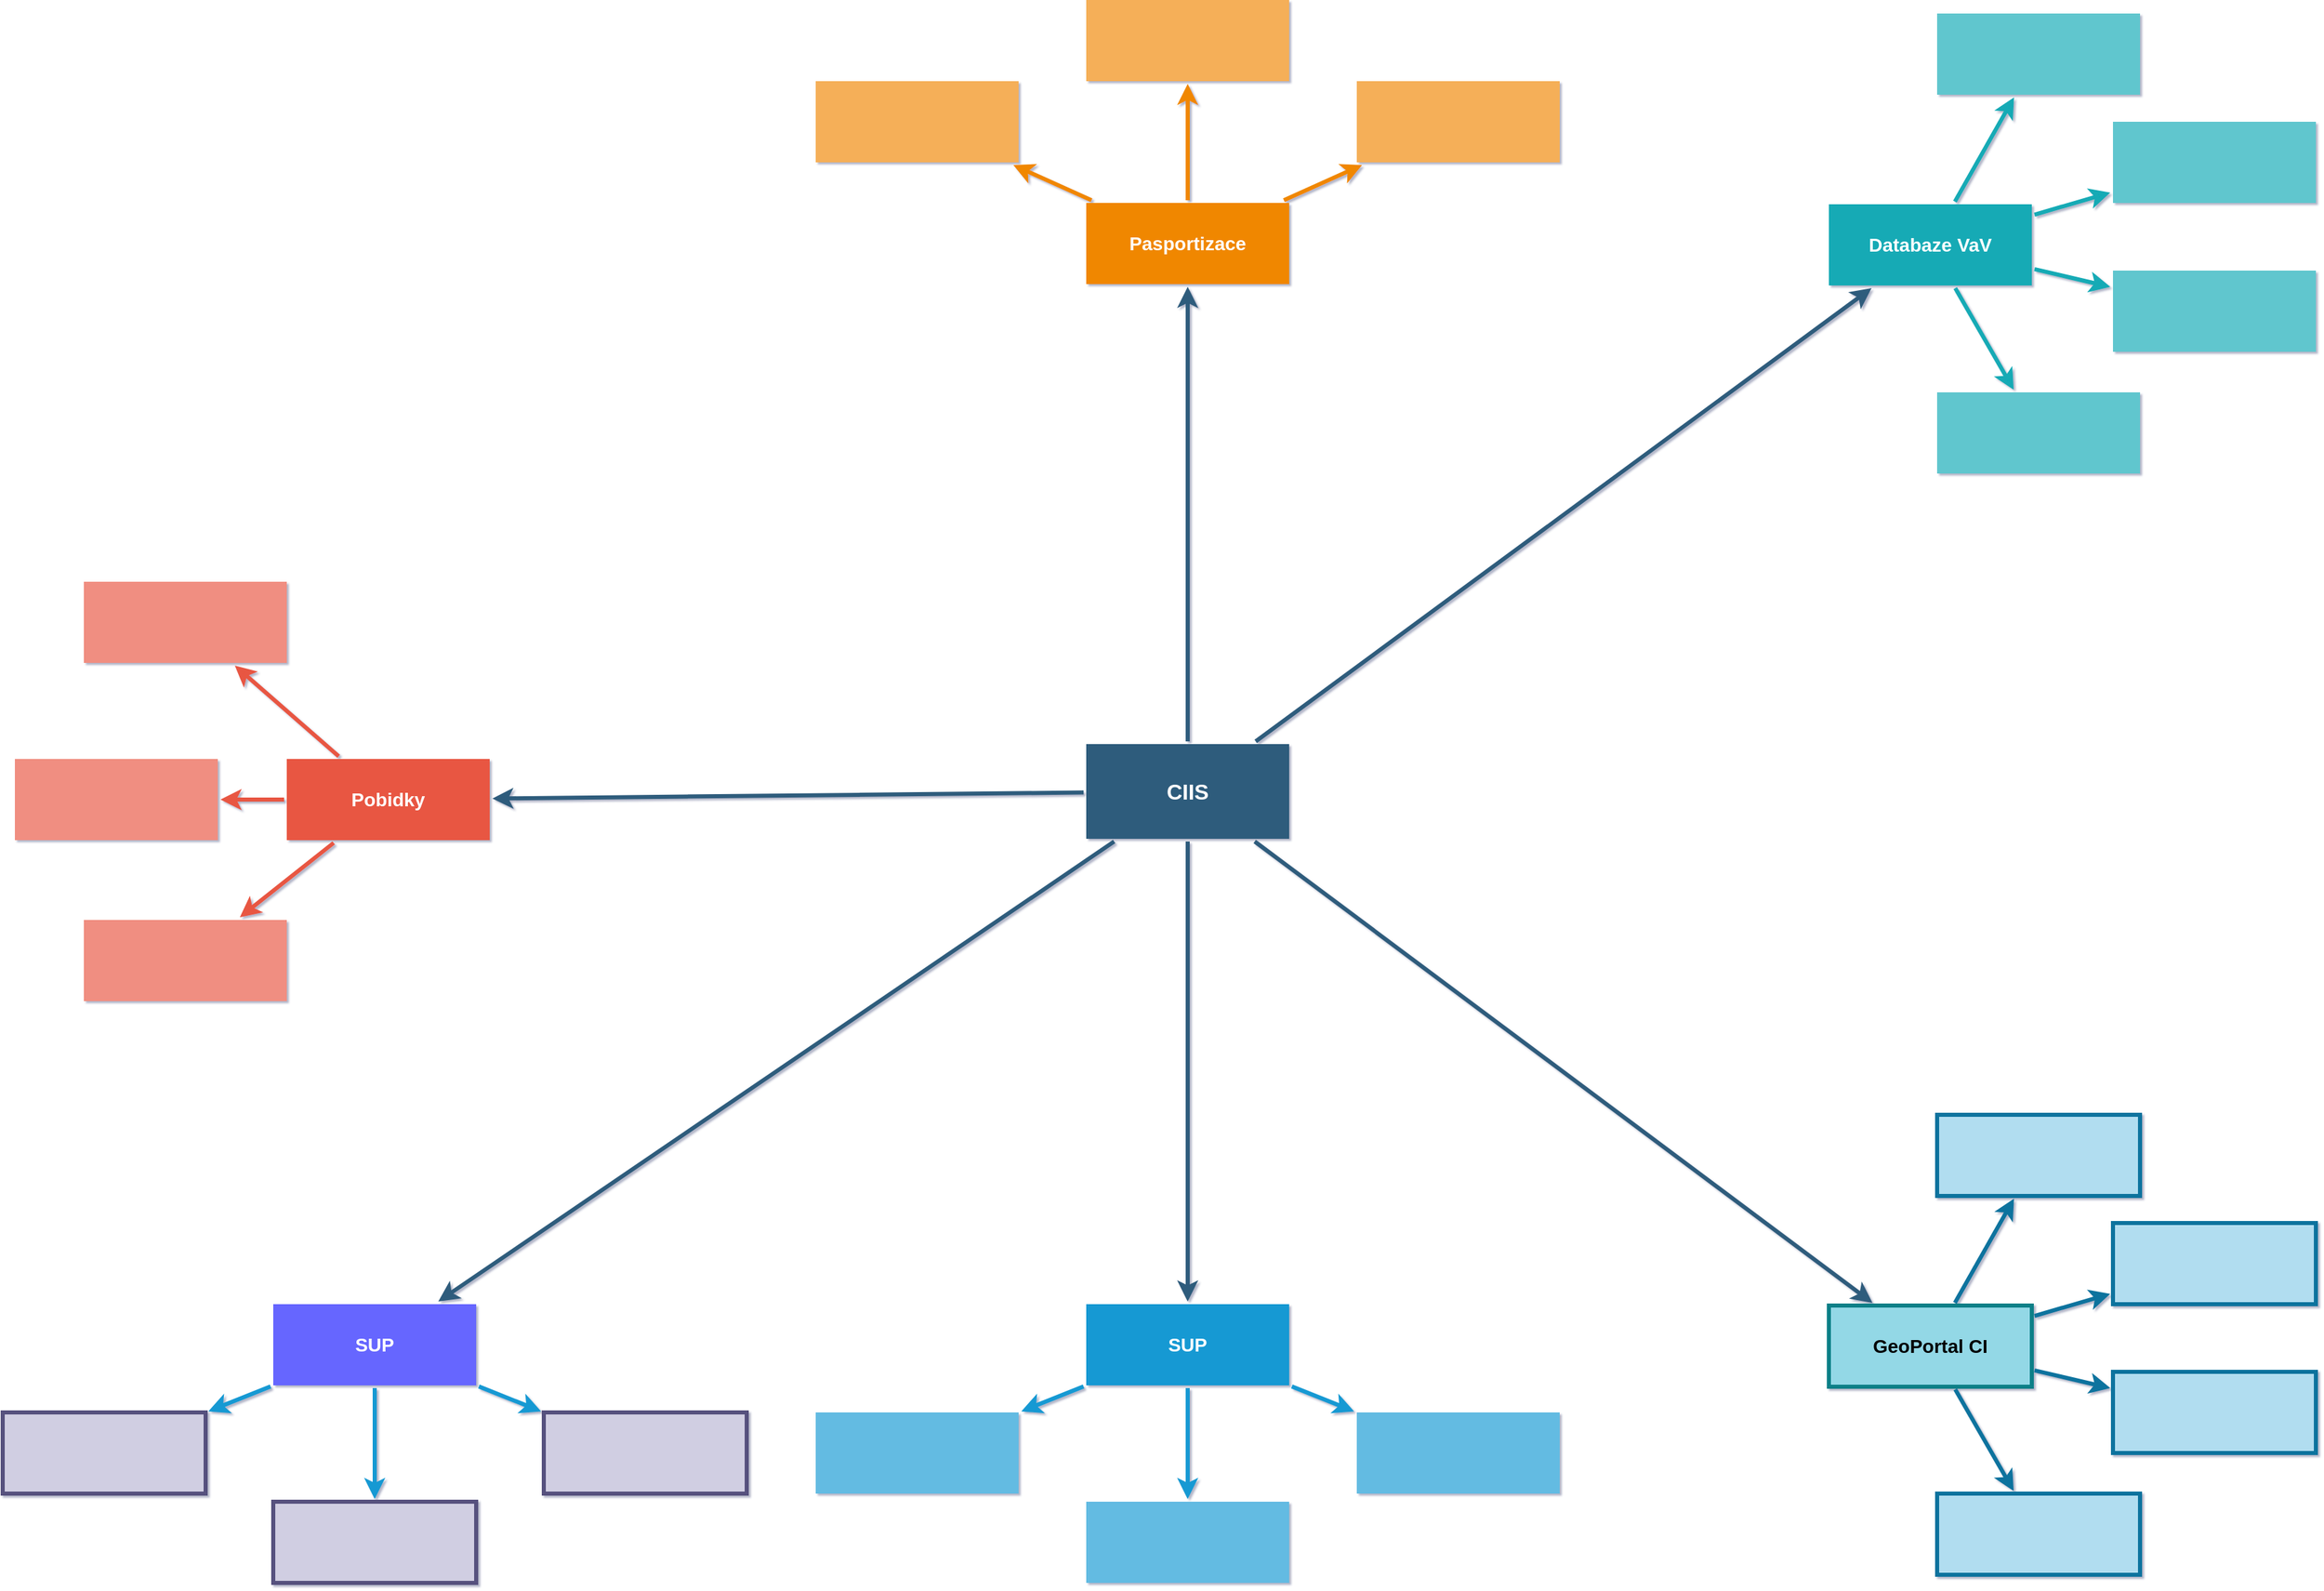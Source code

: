 <mxfile version="16.5.3" type="github">
  <diagram id="6a731a19-8d31-9384-78a2-239565b7b9f0" name="Page-1">
    <mxGraphModel dx="2370" dy="1323" grid="1" gridSize="10" guides="1" tooltips="1" connect="1" arrows="1" fold="1" page="1" pageScale="1" pageWidth="4681" pageHeight="3300" background="none" math="0" shadow="1">
      <root>
        <mxCell id="0" />
        <mxCell id="1" parent="0" />
        <mxCell id="1745" value="" style="edgeStyle=none;rounded=0;jumpStyle=none;html=1;shadow=0;labelBackgroundColor=none;startArrow=none;startFill=0;endArrow=classic;endFill=1;jettySize=auto;orthogonalLoop=1;strokeColor=#2F5B7C;strokeWidth=3;fontFamily=Helvetica;fontSize=16;fontColor=#23445D;spacing=5;" parent="1" source="1749" target="1764" edge="1">
          <mxGeometry relative="1" as="geometry" />
        </mxCell>
        <mxCell id="1746" value="" style="edgeStyle=none;rounded=0;jumpStyle=none;html=1;shadow=0;labelBackgroundColor=none;startArrow=none;startFill=0;endArrow=classic;endFill=1;jettySize=auto;orthogonalLoop=1;strokeColor=#2F5B7C;strokeWidth=3;fontFamily=Helvetica;fontSize=16;fontColor=#23445D;spacing=5;" parent="1" source="1749" target="1771" edge="1">
          <mxGeometry relative="1" as="geometry" />
        </mxCell>
        <mxCell id="1747" value="" style="edgeStyle=none;rounded=0;jumpStyle=none;html=1;shadow=0;labelBackgroundColor=none;startArrow=none;startFill=0;endArrow=classic;endFill=1;jettySize=auto;orthogonalLoop=1;strokeColor=#2F5B7C;strokeWidth=3;fontFamily=Helvetica;fontSize=16;fontColor=#23445D;spacing=5;" parent="1" source="1749" target="1760" edge="1">
          <mxGeometry relative="1" as="geometry" />
        </mxCell>
        <mxCell id="1748" value="" style="edgeStyle=none;rounded=0;jumpStyle=none;html=1;shadow=0;labelBackgroundColor=none;startArrow=none;startFill=0;endArrow=classic;endFill=1;jettySize=auto;orthogonalLoop=1;strokeColor=#2F5B7C;strokeWidth=3;fontFamily=Helvetica;fontSize=16;fontColor=#23445D;spacing=5;" parent="1" source="1749" target="1753" edge="1">
          <mxGeometry relative="1" as="geometry" />
        </mxCell>
        <mxCell id="1749" value="CIIS" style="rounded=0;whiteSpace=wrap;html=1;shadow=0;labelBackgroundColor=none;strokeColor=none;strokeWidth=3;fillColor=#2F5B7C;fontFamily=Helvetica;fontSize=16;fontColor=#FFFFFF;align=center;fontStyle=1;spacing=5;arcSize=7;perimeterSpacing=2;" parent="1" vertex="1">
          <mxGeometry x="1911" y="1030" width="150" height="70" as="geometry" />
        </mxCell>
        <mxCell id="1750" value="" style="edgeStyle=none;rounded=0;jumpStyle=none;html=1;shadow=0;labelBackgroundColor=none;startArrow=none;startFill=0;jettySize=auto;orthogonalLoop=1;strokeColor=#E85642;strokeWidth=3;fontFamily=Helvetica;fontSize=14;fontColor=#FFFFFF;spacing=5;fontStyle=1;fillColor=#b0e3e6;" parent="1" source="1753" target="1756" edge="1">
          <mxGeometry relative="1" as="geometry" />
        </mxCell>
        <mxCell id="1751" value="" style="edgeStyle=none;rounded=0;jumpStyle=none;html=1;shadow=0;labelBackgroundColor=none;startArrow=none;startFill=0;jettySize=auto;orthogonalLoop=1;strokeColor=#E85642;strokeWidth=3;fontFamily=Helvetica;fontSize=14;fontColor=#FFFFFF;spacing=5;fontStyle=1;fillColor=#b0e3e6;" parent="1" source="1753" target="1755" edge="1">
          <mxGeometry relative="1" as="geometry" />
        </mxCell>
        <mxCell id="1752" value="" style="edgeStyle=none;rounded=0;jumpStyle=none;html=1;shadow=0;labelBackgroundColor=none;startArrow=none;startFill=0;jettySize=auto;orthogonalLoop=1;strokeColor=#E85642;strokeWidth=3;fontFamily=Helvetica;fontSize=14;fontColor=#FFFFFF;spacing=5;fontStyle=1;fillColor=#b0e3e6;" parent="1" source="1753" target="1754" edge="1">
          <mxGeometry relative="1" as="geometry" />
        </mxCell>
        <mxCell id="1753" value="Pobidky" style="rounded=0;whiteSpace=wrap;html=1;shadow=0;labelBackgroundColor=none;strokeColor=none;strokeWidth=3;fillColor=#e85642;fontFamily=Helvetica;fontSize=14;fontColor=#FFFFFF;align=center;spacing=5;fontStyle=1;arcSize=7;perimeterSpacing=2;" parent="1" vertex="1">
          <mxGeometry x="1320" y="1041" width="150" height="60" as="geometry" />
        </mxCell>
        <mxCell id="1754" value="" style="rounded=0;whiteSpace=wrap;html=1;shadow=0;labelBackgroundColor=none;strokeColor=none;strokeWidth=3;fillColor=#f08e81;fontFamily=Helvetica;fontSize=14;fontColor=#FFFFFF;align=center;spacing=5;fontStyle=0;arcSize=7;perimeterSpacing=2;" parent="1" vertex="1">
          <mxGeometry x="1170" y="1160" width="150" height="60" as="geometry" />
        </mxCell>
        <mxCell id="1755" value="" style="rounded=0;whiteSpace=wrap;html=1;shadow=0;labelBackgroundColor=none;strokeColor=none;strokeWidth=3;fillColor=#f08e81;fontFamily=Helvetica;fontSize=14;fontColor=#FFFFFF;align=center;spacing=5;fontStyle=0;arcSize=7;perimeterSpacing=2;" parent="1" vertex="1">
          <mxGeometry x="1119" y="1041" width="150" height="60" as="geometry" />
        </mxCell>
        <mxCell id="1756" value="" style="rounded=0;whiteSpace=wrap;html=1;shadow=0;labelBackgroundColor=none;strokeColor=none;strokeWidth=3;fillColor=#f08e81;fontFamily=Helvetica;fontSize=14;fontColor=#FFFFFF;align=center;spacing=5;fontStyle=0;arcSize=7;perimeterSpacing=2;" parent="1" vertex="1">
          <mxGeometry x="1170" y="910" width="150" height="60" as="geometry" />
        </mxCell>
        <mxCell id="1757" value="" style="edgeStyle=none;rounded=0;jumpStyle=none;html=1;shadow=0;labelBackgroundColor=none;startArrow=none;startFill=0;endArrow=classic;endFill=1;jettySize=auto;orthogonalLoop=1;strokeColor=#1699D3;strokeWidth=3;fontFamily=Helvetica;fontSize=14;fontColor=#FFFFFF;spacing=5;" parent="1" source="1760" target="1763" edge="1">
          <mxGeometry relative="1" as="geometry" />
        </mxCell>
        <mxCell id="1758" value="" style="edgeStyle=none;rounded=0;jumpStyle=none;html=1;shadow=0;labelBackgroundColor=none;startArrow=none;startFill=0;endArrow=classic;endFill=1;jettySize=auto;orthogonalLoop=1;strokeColor=#1699D3;strokeWidth=3;fontFamily=Helvetica;fontSize=14;fontColor=#FFFFFF;spacing=5;" parent="1" source="1760" target="1762" edge="1">
          <mxGeometry relative="1" as="geometry" />
        </mxCell>
        <mxCell id="1759" value="" style="edgeStyle=none;rounded=0;jumpStyle=none;html=1;shadow=0;labelBackgroundColor=none;startArrow=none;startFill=0;endArrow=classic;endFill=1;jettySize=auto;orthogonalLoop=1;strokeColor=#1699D3;strokeWidth=3;fontFamily=Helvetica;fontSize=14;fontColor=#FFFFFF;spacing=5;" parent="1" source="1760" target="1761" edge="1">
          <mxGeometry relative="1" as="geometry" />
        </mxCell>
        <mxCell id="1760" value="SUP" style="rounded=0;whiteSpace=wrap;html=1;shadow=0;labelBackgroundColor=none;strokeColor=none;strokeWidth=3;fillColor=#6666FF;fontFamily=Helvetica;fontSize=14;fontColor=#FFFFFF;align=center;spacing=5;fontStyle=1;arcSize=7;perimeterSpacing=2;" parent="1" vertex="1">
          <mxGeometry x="1310" y="1444" width="150" height="60" as="geometry" />
        </mxCell>
        <mxCell id="1761" value="" style="rounded=0;whiteSpace=wrap;html=1;shadow=0;labelBackgroundColor=none;strokeColor=#56517e;strokeWidth=3;fillColor=#d0cee2;fontFamily=Helvetica;fontSize=14;align=center;spacing=5;arcSize=7;perimeterSpacing=2;" parent="1" vertex="1">
          <mxGeometry x="1510" y="1524" width="150" height="60" as="geometry" />
        </mxCell>
        <mxCell id="1762" value="" style="rounded=0;whiteSpace=wrap;html=1;shadow=0;labelBackgroundColor=none;strokeColor=#56517e;strokeWidth=3;fillColor=#d0cee2;fontFamily=Helvetica;fontSize=14;align=center;spacing=5;arcSize=7;perimeterSpacing=2;" parent="1" vertex="1">
          <mxGeometry x="1310" y="1590" width="150" height="60" as="geometry" />
        </mxCell>
        <mxCell id="1763" value="" style="rounded=0;whiteSpace=wrap;html=1;shadow=0;labelBackgroundColor=none;strokeColor=#56517e;strokeWidth=3;fillColor=#d0cee2;fontFamily=Helvetica;fontSize=14;align=center;spacing=5;arcSize=7;perimeterSpacing=2;" parent="1" vertex="1">
          <mxGeometry x="1110" y="1524" width="150" height="60" as="geometry" />
        </mxCell>
        <mxCell id="1764" value="Pasportizace" style="rounded=0;whiteSpace=wrap;html=1;shadow=0;labelBackgroundColor=none;strokeColor=none;strokeWidth=3;fillColor=#F08705;fontFamily=Helvetica;fontSize=14;fontColor=#FFFFFF;align=center;spacing=5;fontStyle=1;arcSize=7;perimeterSpacing=2;" parent="1" vertex="1">
          <mxGeometry x="1911" y="630" width="150" height="60" as="geometry" />
        </mxCell>
        <mxCell id="1765" value="" style="rounded=0;whiteSpace=wrap;html=1;shadow=0;labelBackgroundColor=none;strokeColor=none;strokeWidth=3;fillColor=#f5af58;fontFamily=Helvetica;fontSize=14;fontColor=#FFFFFF;align=center;spacing=5;arcSize=7;perimeterSpacing=2;" parent="1" vertex="1">
          <mxGeometry x="2111" y="540" width="150" height="60" as="geometry" />
        </mxCell>
        <mxCell id="1766" value="" style="edgeStyle=none;rounded=0;jumpStyle=none;html=1;shadow=0;labelBackgroundColor=none;startArrow=none;startFill=0;endArrow=classic;endFill=1;jettySize=auto;orthogonalLoop=1;strokeColor=#F08705;strokeWidth=3;fontFamily=Helvetica;fontSize=14;fontColor=#FFFFFF;spacing=5;" parent="1" source="1764" target="1765" edge="1">
          <mxGeometry relative="1" as="geometry" />
        </mxCell>
        <mxCell id="1767" value="" style="rounded=0;whiteSpace=wrap;html=1;shadow=0;labelBackgroundColor=none;strokeColor=none;strokeWidth=3;fillColor=#f5af58;fontFamily=Helvetica;fontSize=14;fontColor=#FFFFFF;align=center;spacing=5;arcSize=7;perimeterSpacing=2;" parent="1" vertex="1">
          <mxGeometry x="1911" y="480" width="150" height="60" as="geometry" />
        </mxCell>
        <mxCell id="1768" value="" style="edgeStyle=none;rounded=0;jumpStyle=none;html=1;shadow=0;labelBackgroundColor=none;startArrow=none;startFill=0;endArrow=classic;endFill=1;jettySize=auto;orthogonalLoop=1;strokeColor=#F08705;strokeWidth=3;fontFamily=Helvetica;fontSize=14;fontColor=#FFFFFF;spacing=5;" parent="1" source="1764" target="1767" edge="1">
          <mxGeometry relative="1" as="geometry" />
        </mxCell>
        <mxCell id="1769" value="" style="rounded=0;whiteSpace=wrap;html=1;shadow=0;labelBackgroundColor=none;strokeColor=none;strokeWidth=3;fillColor=#f5af58;fontFamily=Helvetica;fontSize=14;fontColor=#FFFFFF;align=center;spacing=5;arcSize=7;perimeterSpacing=2;" parent="1" vertex="1">
          <mxGeometry x="1711" y="540" width="150" height="60" as="geometry" />
        </mxCell>
        <mxCell id="1770" value="" style="edgeStyle=none;rounded=0;jumpStyle=none;html=1;shadow=0;labelBackgroundColor=none;startArrow=none;startFill=0;endArrow=classic;endFill=1;jettySize=auto;orthogonalLoop=1;strokeColor=#F08705;strokeWidth=3;fontFamily=Helvetica;fontSize=14;fontColor=#FFFFFF;spacing=5;" parent="1" source="1764" target="1769" edge="1">
          <mxGeometry relative="1" as="geometry" />
        </mxCell>
        <mxCell id="1771" value="Databaze VaV" style="rounded=0;whiteSpace=wrap;html=1;shadow=0;labelBackgroundColor=none;strokeColor=none;strokeWidth=3;fillColor=#12aab5;fontFamily=Helvetica;fontSize=14;fontColor=#FFFFFF;align=center;spacing=5;fontStyle=1;arcSize=7;perimeterSpacing=2;" parent="1" vertex="1">
          <mxGeometry x="2460" y="631" width="150" height="60" as="geometry" />
        </mxCell>
        <mxCell id="1772" value="" style="rounded=0;whiteSpace=wrap;html=1;shadow=0;labelBackgroundColor=none;strokeColor=none;strokeWidth=3;fillColor=#61c6ce;fontFamily=Helvetica;fontSize=14;fontColor=#FFFFFF;align=center;spacing=5;fontStyle=0;arcSize=7;perimeterSpacing=2;" parent="1" vertex="1">
          <mxGeometry x="2540" y="770" width="150" height="60" as="geometry" />
        </mxCell>
        <mxCell id="1773" value="" style="edgeStyle=none;rounded=0;jumpStyle=none;html=1;shadow=0;labelBackgroundColor=none;startArrow=none;startFill=0;jettySize=auto;orthogonalLoop=1;strokeColor=#12AAB5;strokeWidth=3;fontFamily=Helvetica;fontSize=14;fontColor=#FFFFFF;spacing=5;fontStyle=1;fillColor=#b0e3e6;" parent="1" source="1771" target="1772" edge="1">
          <mxGeometry relative="1" as="geometry" />
        </mxCell>
        <mxCell id="1774" value="" style="rounded=0;whiteSpace=wrap;html=1;shadow=0;labelBackgroundColor=none;strokeColor=none;strokeWidth=3;fillColor=#61c6ce;fontFamily=Helvetica;fontSize=14;fontColor=#FFFFFF;align=center;spacing=5;fontStyle=0;arcSize=7;perimeterSpacing=2;" parent="1" vertex="1">
          <mxGeometry x="2670" y="680" width="150" height="60" as="geometry" />
        </mxCell>
        <mxCell id="1775" value="" style="edgeStyle=none;rounded=0;jumpStyle=none;html=1;shadow=0;labelBackgroundColor=none;startArrow=none;startFill=0;jettySize=auto;orthogonalLoop=1;strokeColor=#12AAB5;strokeWidth=3;fontFamily=Helvetica;fontSize=14;fontColor=#FFFFFF;spacing=5;fontStyle=1;fillColor=#b0e3e6;" parent="1" source="1771" target="1774" edge="1">
          <mxGeometry relative="1" as="geometry" />
        </mxCell>
        <mxCell id="1776" value="" style="rounded=0;whiteSpace=wrap;html=1;shadow=0;labelBackgroundColor=none;strokeColor=none;strokeWidth=3;fillColor=#61c6ce;fontFamily=Helvetica;fontSize=14;fontColor=#FFFFFF;align=center;spacing=5;fontStyle=0;arcSize=7;perimeterSpacing=2;" parent="1" vertex="1">
          <mxGeometry x="2670" y="570" width="150" height="60" as="geometry" />
        </mxCell>
        <mxCell id="1777" value="" style="edgeStyle=none;rounded=0;jumpStyle=none;html=1;shadow=0;labelBackgroundColor=none;startArrow=none;startFill=0;jettySize=auto;orthogonalLoop=1;strokeColor=#12AAB5;strokeWidth=3;fontFamily=Helvetica;fontSize=14;fontColor=#FFFFFF;spacing=5;fontStyle=1;fillColor=#b0e3e6;" parent="1" source="1771" target="1776" edge="1">
          <mxGeometry relative="1" as="geometry" />
        </mxCell>
        <mxCell id="1778" value="" style="rounded=0;whiteSpace=wrap;html=1;shadow=0;labelBackgroundColor=none;strokeColor=none;strokeWidth=3;fillColor=#61c6ce;fontFamily=Helvetica;fontSize=14;fontColor=#FFFFFF;align=center;spacing=5;fontStyle=0;arcSize=7;perimeterSpacing=2;" parent="1" vertex="1">
          <mxGeometry x="2540" y="490" width="150" height="60" as="geometry" />
        </mxCell>
        <mxCell id="1779" value="" style="edgeStyle=none;rounded=0;jumpStyle=none;html=1;shadow=0;labelBackgroundColor=none;startArrow=none;startFill=0;jettySize=auto;orthogonalLoop=1;strokeColor=#12AAB5;strokeWidth=3;fontFamily=Helvetica;fontSize=14;fontColor=#FFFFFF;spacing=5;fontStyle=1;fillColor=#b0e3e6;" parent="1" source="1771" target="1778" edge="1">
          <mxGeometry relative="1" as="geometry" />
        </mxCell>
        <mxCell id="P_W9UbjyP7Vqe00GMpRa-1780" value="GeoPortal CI" style="rounded=0;whiteSpace=wrap;html=1;shadow=0;labelBackgroundColor=none;strokeColor=#0e8088;strokeWidth=3;fillColor=#93D8E6;fontFamily=Helvetica;fontSize=14;align=center;spacing=5;fontStyle=1;arcSize=7;perimeterSpacing=2;" vertex="1" parent="1">
          <mxGeometry x="2460" y="1445" width="150" height="60" as="geometry" />
        </mxCell>
        <mxCell id="P_W9UbjyP7Vqe00GMpRa-1781" value="" style="rounded=0;whiteSpace=wrap;html=1;shadow=0;labelBackgroundColor=none;strokeColor=#10739e;strokeWidth=3;fillColor=#b1ddf0;fontFamily=Helvetica;fontSize=14;align=center;spacing=5;fontStyle=0;arcSize=7;perimeterSpacing=2;" vertex="1" parent="1">
          <mxGeometry x="2540" y="1584" width="150" height="60" as="geometry" />
        </mxCell>
        <mxCell id="P_W9UbjyP7Vqe00GMpRa-1782" value="" style="edgeStyle=none;rounded=0;jumpStyle=none;html=1;shadow=0;labelBackgroundColor=none;startArrow=none;startFill=0;jettySize=auto;orthogonalLoop=1;strokeColor=#10739e;strokeWidth=3;fontFamily=Helvetica;fontSize=14;fontColor=#FFFFFF;spacing=5;fontStyle=1;fillColor=#b1ddf0;" edge="1" parent="1" source="P_W9UbjyP7Vqe00GMpRa-1780" target="P_W9UbjyP7Vqe00GMpRa-1781">
          <mxGeometry relative="1" as="geometry" />
        </mxCell>
        <mxCell id="P_W9UbjyP7Vqe00GMpRa-1783" value="" style="rounded=0;whiteSpace=wrap;html=1;shadow=0;labelBackgroundColor=none;strokeColor=#10739e;strokeWidth=3;fillColor=#b1ddf0;fontFamily=Helvetica;fontSize=14;align=center;spacing=5;fontStyle=0;arcSize=7;perimeterSpacing=2;" vertex="1" parent="1">
          <mxGeometry x="2670" y="1494" width="150" height="60" as="geometry" />
        </mxCell>
        <mxCell id="P_W9UbjyP7Vqe00GMpRa-1784" value="" style="edgeStyle=none;rounded=0;jumpStyle=none;html=1;shadow=0;labelBackgroundColor=none;startArrow=none;startFill=0;jettySize=auto;orthogonalLoop=1;strokeColor=#10739e;strokeWidth=3;fontFamily=Helvetica;fontSize=14;fontColor=#FFFFFF;spacing=5;fontStyle=1;fillColor=#b1ddf0;" edge="1" parent="1" source="P_W9UbjyP7Vqe00GMpRa-1780" target="P_W9UbjyP7Vqe00GMpRa-1783">
          <mxGeometry relative="1" as="geometry" />
        </mxCell>
        <mxCell id="P_W9UbjyP7Vqe00GMpRa-1785" value="" style="rounded=0;whiteSpace=wrap;html=1;shadow=0;labelBackgroundColor=none;strokeColor=#10739e;strokeWidth=3;fillColor=#b1ddf0;fontFamily=Helvetica;fontSize=14;align=center;spacing=5;fontStyle=0;arcSize=7;perimeterSpacing=2;" vertex="1" parent="1">
          <mxGeometry x="2670" y="1384" width="150" height="60" as="geometry" />
        </mxCell>
        <mxCell id="P_W9UbjyP7Vqe00GMpRa-1786" value="" style="edgeStyle=none;rounded=0;jumpStyle=none;html=1;shadow=0;labelBackgroundColor=none;startArrow=none;startFill=0;jettySize=auto;orthogonalLoop=1;strokeColor=#10739e;strokeWidth=3;fontFamily=Helvetica;fontSize=14;fontColor=#FFFFFF;spacing=5;fontStyle=1;fillColor=#b1ddf0;" edge="1" parent="1" source="P_W9UbjyP7Vqe00GMpRa-1780" target="P_W9UbjyP7Vqe00GMpRa-1785">
          <mxGeometry relative="1" as="geometry" />
        </mxCell>
        <mxCell id="P_W9UbjyP7Vqe00GMpRa-1787" value="" style="rounded=0;whiteSpace=wrap;html=1;shadow=0;labelBackgroundColor=none;strokeColor=#10739e;strokeWidth=3;fillColor=#b1ddf0;fontFamily=Helvetica;fontSize=14;align=center;spacing=5;fontStyle=0;arcSize=7;perimeterSpacing=2;" vertex="1" parent="1">
          <mxGeometry x="2540" y="1304" width="150" height="60" as="geometry" />
        </mxCell>
        <mxCell id="P_W9UbjyP7Vqe00GMpRa-1788" value="" style="edgeStyle=none;rounded=0;jumpStyle=none;html=1;shadow=0;labelBackgroundColor=none;startArrow=none;startFill=0;jettySize=auto;orthogonalLoop=1;strokeColor=#10739e;strokeWidth=3;fontFamily=Helvetica;fontSize=14;fontColor=#FFFFFF;spacing=5;fontStyle=1;fillColor=#b1ddf0;" edge="1" parent="1" source="P_W9UbjyP7Vqe00GMpRa-1780" target="P_W9UbjyP7Vqe00GMpRa-1787">
          <mxGeometry relative="1" as="geometry" />
        </mxCell>
        <mxCell id="P_W9UbjyP7Vqe00GMpRa-1790" value="" style="edgeStyle=none;rounded=0;jumpStyle=none;html=1;shadow=0;labelBackgroundColor=none;startArrow=none;startFill=0;endArrow=classic;endFill=1;jettySize=auto;orthogonalLoop=1;strokeColor=#2F5B7C;strokeWidth=3;fontFamily=Helvetica;fontSize=16;fontColor=#23445D;spacing=5;" edge="1" parent="1" source="1749" target="P_W9UbjyP7Vqe00GMpRa-1780">
          <mxGeometry relative="1" as="geometry">
            <mxPoint x="1969.536" y="1112" as="sourcePoint" />
            <mxPoint x="1807.888" y="1338" as="targetPoint" />
          </mxGeometry>
        </mxCell>
        <mxCell id="P_W9UbjyP7Vqe00GMpRa-1791" value="" style="edgeStyle=none;rounded=0;jumpStyle=none;html=1;shadow=0;labelBackgroundColor=none;startArrow=none;startFill=0;endArrow=classic;endFill=1;jettySize=auto;orthogonalLoop=1;strokeColor=#2F5B7C;strokeWidth=3;fontFamily=Helvetica;fontSize=16;fontColor=#23445D;spacing=5;" edge="1" parent="1" target="P_W9UbjyP7Vqe00GMpRa-1795" source="1749">
          <mxGeometry relative="1" as="geometry">
            <mxPoint x="2547.507" y="1120" as="sourcePoint" />
          </mxGeometry>
        </mxCell>
        <mxCell id="P_W9UbjyP7Vqe00GMpRa-1792" value="" style="edgeStyle=none;rounded=0;jumpStyle=none;html=1;shadow=0;labelBackgroundColor=none;startArrow=none;startFill=0;endArrow=classic;endFill=1;jettySize=auto;orthogonalLoop=1;strokeColor=#1699D3;strokeWidth=3;fontFamily=Helvetica;fontSize=14;fontColor=#FFFFFF;spacing=5;" edge="1" parent="1" source="P_W9UbjyP7Vqe00GMpRa-1795" target="P_W9UbjyP7Vqe00GMpRa-1798">
          <mxGeometry relative="1" as="geometry" />
        </mxCell>
        <mxCell id="P_W9UbjyP7Vqe00GMpRa-1793" value="" style="edgeStyle=none;rounded=0;jumpStyle=none;html=1;shadow=0;labelBackgroundColor=none;startArrow=none;startFill=0;endArrow=classic;endFill=1;jettySize=auto;orthogonalLoop=1;strokeColor=#1699D3;strokeWidth=3;fontFamily=Helvetica;fontSize=14;fontColor=#FFFFFF;spacing=5;" edge="1" parent="1" source="P_W9UbjyP7Vqe00GMpRa-1795" target="P_W9UbjyP7Vqe00GMpRa-1797">
          <mxGeometry relative="1" as="geometry" />
        </mxCell>
        <mxCell id="P_W9UbjyP7Vqe00GMpRa-1794" value="" style="edgeStyle=none;rounded=0;jumpStyle=none;html=1;shadow=0;labelBackgroundColor=none;startArrow=none;startFill=0;endArrow=classic;endFill=1;jettySize=auto;orthogonalLoop=1;strokeColor=#1699D3;strokeWidth=3;fontFamily=Helvetica;fontSize=14;fontColor=#FFFFFF;spacing=5;" edge="1" parent="1" source="P_W9UbjyP7Vqe00GMpRa-1795" target="P_W9UbjyP7Vqe00GMpRa-1796">
          <mxGeometry relative="1" as="geometry" />
        </mxCell>
        <mxCell id="P_W9UbjyP7Vqe00GMpRa-1795" value="SUP" style="rounded=0;whiteSpace=wrap;html=1;shadow=0;labelBackgroundColor=none;strokeColor=none;strokeWidth=3;fillColor=#1699d3;fontFamily=Helvetica;fontSize=14;fontColor=#FFFFFF;align=center;spacing=5;fontStyle=1;arcSize=7;perimeterSpacing=2;" vertex="1" parent="1">
          <mxGeometry x="1911" y="1444" width="150" height="60" as="geometry" />
        </mxCell>
        <mxCell id="P_W9UbjyP7Vqe00GMpRa-1796" value="" style="rounded=0;whiteSpace=wrap;html=1;shadow=0;labelBackgroundColor=none;strokeColor=none;strokeWidth=3;fillColor=#64bbe2;fontFamily=Helvetica;fontSize=14;fontColor=#FFFFFF;align=center;spacing=5;arcSize=7;perimeterSpacing=2;" vertex="1" parent="1">
          <mxGeometry x="2111" y="1524" width="150" height="60" as="geometry" />
        </mxCell>
        <mxCell id="P_W9UbjyP7Vqe00GMpRa-1797" value="" style="rounded=0;whiteSpace=wrap;html=1;shadow=0;labelBackgroundColor=none;strokeColor=none;strokeWidth=3;fillColor=#64bbe2;fontFamily=Helvetica;fontSize=14;fontColor=#FFFFFF;align=center;spacing=5;arcSize=7;perimeterSpacing=2;" vertex="1" parent="1">
          <mxGeometry x="1911" y="1590" width="150" height="60" as="geometry" />
        </mxCell>
        <mxCell id="P_W9UbjyP7Vqe00GMpRa-1798" value="" style="rounded=0;whiteSpace=wrap;html=1;shadow=0;labelBackgroundColor=none;strokeColor=none;strokeWidth=3;fillColor=#64bbe2;fontFamily=Helvetica;fontSize=14;fontColor=#FFFFFF;align=center;spacing=5;arcSize=7;perimeterSpacing=2;" vertex="1" parent="1">
          <mxGeometry x="1711" y="1524" width="150" height="60" as="geometry" />
        </mxCell>
      </root>
    </mxGraphModel>
  </diagram>
</mxfile>

